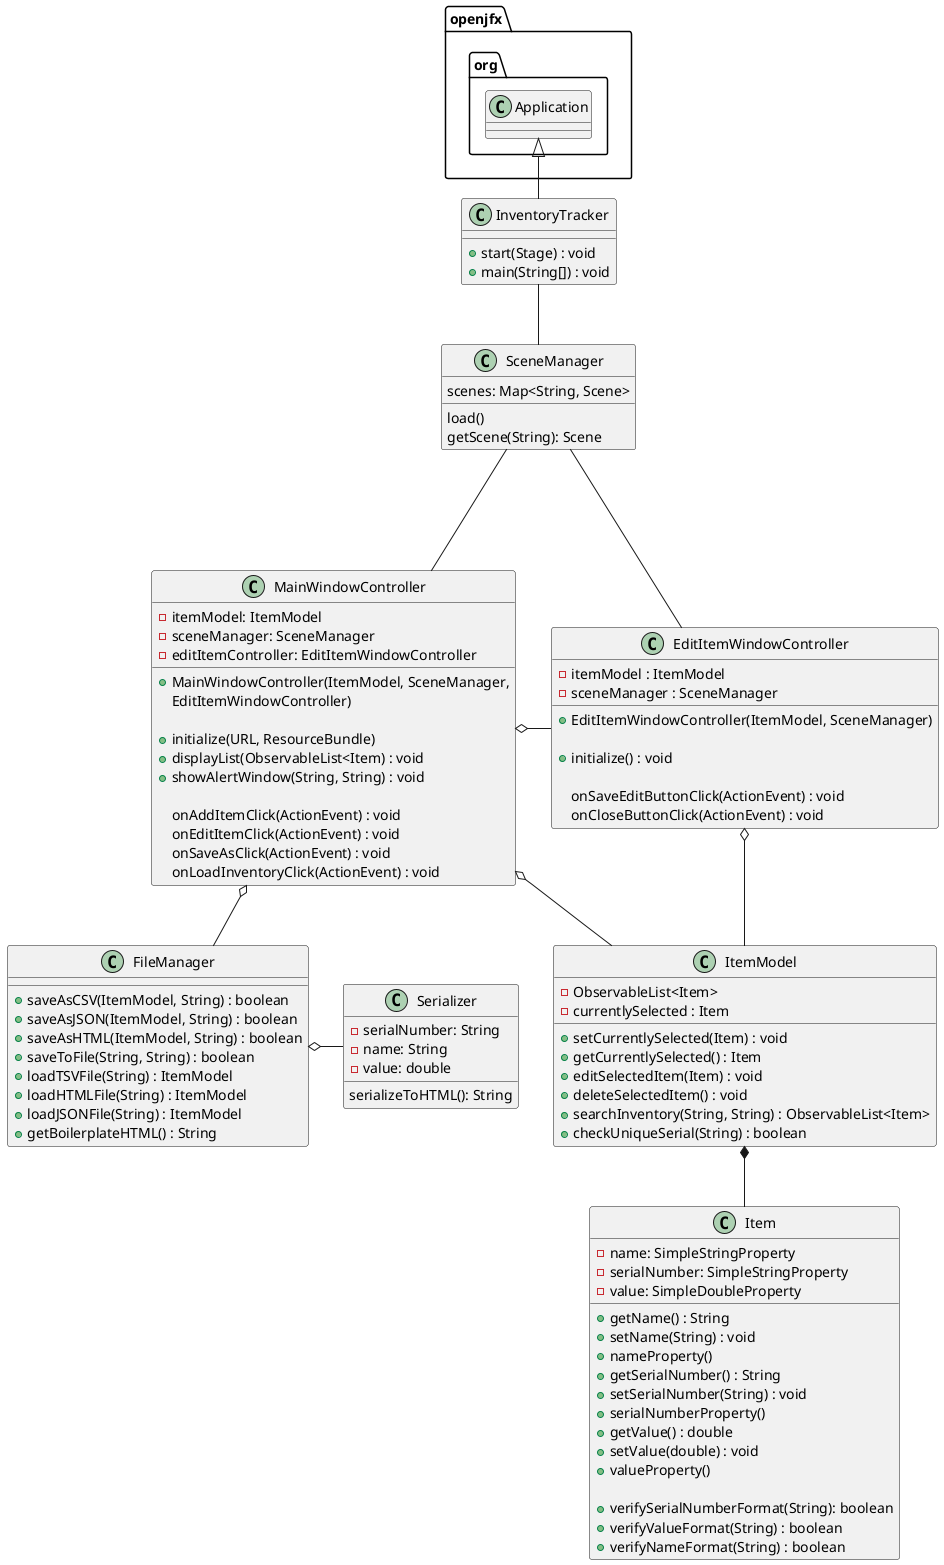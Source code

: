 @startuml
'https://plantuml.com/sequence-diagram

class InventoryTracker {
    + start(Stage) : void
    + main(String[]) : void
}

class SceneManager {
    scenes: Map<String, Scene>

    load()
    getScene(String): Scene
}

class MainWindowController {
    - itemModel: ItemModel
    - sceneManager: SceneManager
    - editItemController: EditItemWindowController

    + MainWindowController(ItemModel, SceneManager,
                           EditItemWindowController)

    + initialize(URL, ResourceBundle)
    + displayList(ObservableList<Item) : void
    + showAlertWindow(String, String) : void

    'GUI Event Handlers
    onAddItemClick(ActionEvent) : void
    onEditItemClick(ActionEvent) : void
    onSaveAsClick(ActionEvent) : void
    onLoadInventoryClick(ActionEvent) : void
}

class EditItemWindowController {
    - itemModel : ItemModel
    - sceneManager : SceneManager

    + EditItemWindowController(ItemModel, SceneManager)

    + initialize() : void

    'GUI Event Handlers
    onSaveEditButtonClick(ActionEvent) : void
    onCloseButtonClick(ActionEvent) : void

}

class ItemModel {
    - ObservableList<Item>
    - currentlySelected : Item

    + setCurrentlySelected(Item) : void
    + getCurrentlySelected() : Item
    + editSelectedItem(Item) : void
    + deleteSelectedItem() : void
    + searchInventory(String, String) : ObservableList<Item>
    + checkUniqueSerial(String) : boolean
}

class Item {
    - name: SimpleStringProperty
    - serialNumber: SimpleStringProperty
    - value: SimpleDoubleProperty

    + getName() : String
    + setName(String) : void
    + nameProperty()
    + getSerialNumber() : String
    + setSerialNumber(String) : void
    + serialNumberProperty()
    + getValue() : double
    + setValue(double) : void
    + valueProperty()

    + verifySerialNumberFormat(String): boolean
    + verifyValueFormat(String) : boolean
    + verifyNameFormat(String) : boolean
}

class FileManager {
    + saveAsCSV(ItemModel, String) : boolean
    + saveAsJSON(ItemModel, String) : boolean
    + saveAsHTML(ItemModel, String) : boolean
    + saveToFile(String, String) : boolean
    + loadTSVFile(String) : ItemModel
    + loadHTMLFile(String) : ItemModel
    + loadJSONFile(String) : ItemModel
    + getBoilerplateHTML() : String
}

class Serializer {
    - serialNumber: String
    - name: String
    - value: double

    serializeToHTML(): String
}


openjfx.org.Application <|-- InventoryTracker
InventoryTracker -- SceneManager
SceneManager --- MainWindowController
SceneManager --- EditItemWindowController
MainWindowController o-- FileManager
MainWindowController o-- ItemModel
EditItemWindowController o-- ItemModel
MainWindowController o- EditItemWindowController
ItemModel *-- Item
FileManager o- Serializer

@enduml